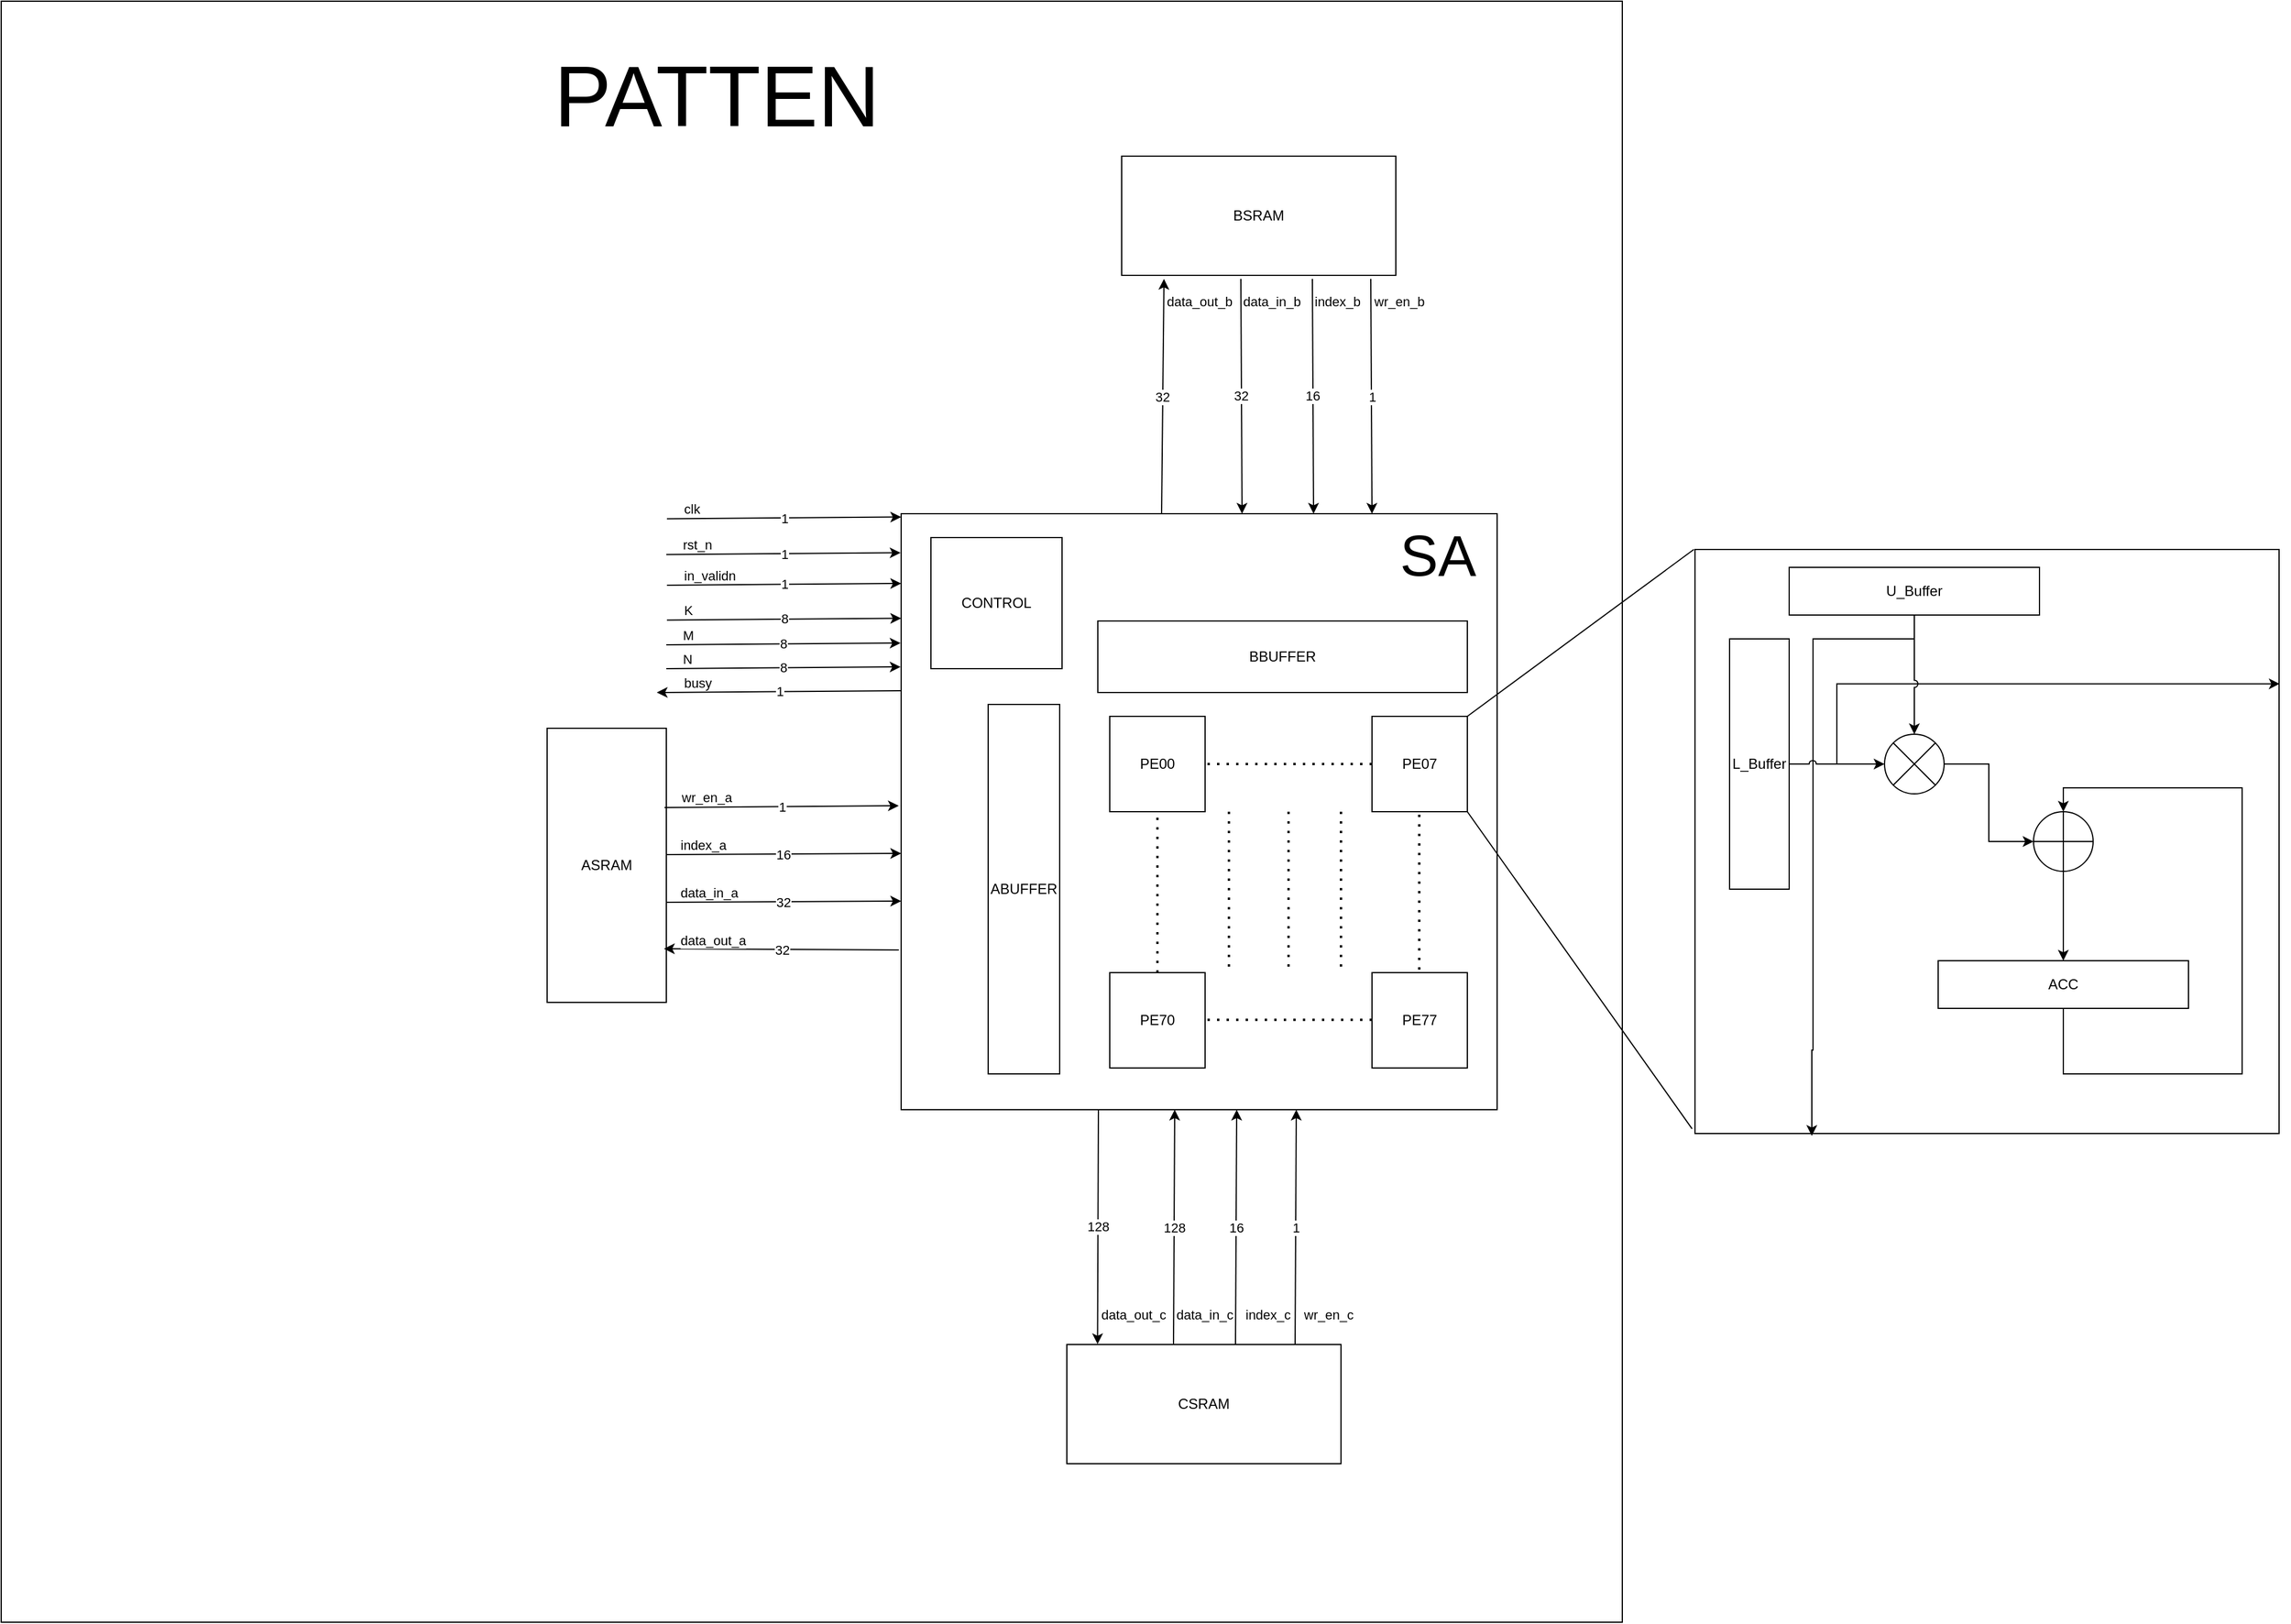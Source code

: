 <mxfile version="26.0.14">
  <diagram name="第 1 页" id="oxNDZti3ONMTFiFaA6Zh">
    <mxGraphModel dx="1646" dy="1591" grid="1" gridSize="10" guides="1" tooltips="1" connect="1" arrows="1" fold="1" page="1" pageScale="1" pageWidth="827" pageHeight="1169" math="0" shadow="0">
      <root>
        <mxCell id="0" />
        <mxCell id="1" parent="0" />
        <mxCell id="EVYODXjEfWts-_Gynw_X-84" value="" style="whiteSpace=wrap;html=1;aspect=fixed;movable=0;resizable=0;rotatable=0;deletable=0;editable=0;locked=1;connectable=0;" vertex="1" parent="1">
          <mxGeometry x="-480" y="-90" width="1360" height="1360" as="geometry" />
        </mxCell>
        <mxCell id="EVYODXjEfWts-_Gynw_X-1" value="ASRAM" style="rounded=0;whiteSpace=wrap;html=1;" vertex="1" parent="1">
          <mxGeometry x="-22" y="520" width="100" height="230" as="geometry" />
        </mxCell>
        <mxCell id="EVYODXjEfWts-_Gynw_X-2" value="BSRAM" style="rounded=0;whiteSpace=wrap;html=1;" vertex="1" parent="1">
          <mxGeometry x="460" y="40" width="230" height="100" as="geometry" />
        </mxCell>
        <mxCell id="EVYODXjEfWts-_Gynw_X-4" value="" style="whiteSpace=wrap;html=1;aspect=fixed;" vertex="1" parent="1">
          <mxGeometry x="275" y="340" width="500" height="500" as="geometry" />
        </mxCell>
        <mxCell id="EVYODXjEfWts-_Gynw_X-5" value="" style="endArrow=classic;html=1;rounded=0;entryX=-0.002;entryY=0.217;entryDx=0;entryDy=0;entryPerimeter=0;" edge="1" parent="1">
          <mxGeometry relative="1" as="geometry">
            <mxPoint x="76.5" y="586.5" as="sourcePoint" />
            <mxPoint x="273.0" y="585" as="targetPoint" />
          </mxGeometry>
        </mxCell>
        <mxCell id="EVYODXjEfWts-_Gynw_X-6" value="1" style="edgeLabel;resizable=0;html=1;;align=center;verticalAlign=middle;" connectable="0" vertex="1" parent="EVYODXjEfWts-_Gynw_X-5">
          <mxGeometry relative="1" as="geometry" />
        </mxCell>
        <mxCell id="EVYODXjEfWts-_Gynw_X-7" value="wr_en_a" style="edgeLabel;resizable=0;html=1;;align=left;verticalAlign=bottom;" connectable="0" vertex="1" parent="EVYODXjEfWts-_Gynw_X-5">
          <mxGeometry x="-1" relative="1" as="geometry">
            <mxPoint x="12" as="offset" />
          </mxGeometry>
        </mxCell>
        <mxCell id="EVYODXjEfWts-_Gynw_X-8" value="16" style="endArrow=classic;html=1;rounded=0;entryX=0.005;entryY=0.365;entryDx=0;entryDy=0;entryPerimeter=0;" edge="1" parent="1">
          <mxGeometry relative="1" as="geometry">
            <mxPoint x="78" y="626" as="sourcePoint" />
            <mxPoint x="275" y="625" as="targetPoint" />
          </mxGeometry>
        </mxCell>
        <mxCell id="EVYODXjEfWts-_Gynw_X-10" value="index_a" style="edgeLabel;resizable=0;html=1;;align=left;verticalAlign=bottom;" connectable="0" vertex="1" parent="EVYODXjEfWts-_Gynw_X-8">
          <mxGeometry x="-1" relative="1" as="geometry">
            <mxPoint x="10" as="offset" />
          </mxGeometry>
        </mxCell>
        <mxCell id="EVYODXjEfWts-_Gynw_X-11" value="32" style="endArrow=classic;html=1;rounded=0;entryX=0.005;entryY=0.365;entryDx=0;entryDy=0;entryPerimeter=0;" edge="1" parent="1">
          <mxGeometry relative="1" as="geometry">
            <mxPoint x="78" y="666" as="sourcePoint" />
            <mxPoint x="275" y="665" as="targetPoint" />
          </mxGeometry>
        </mxCell>
        <mxCell id="EVYODXjEfWts-_Gynw_X-13" value="data_in_a" style="edgeLabel;resizable=0;html=1;;align=left;verticalAlign=bottom;" connectable="0" vertex="1" parent="EVYODXjEfWts-_Gynw_X-11">
          <mxGeometry x="-1" relative="1" as="geometry">
            <mxPoint x="10" as="offset" />
          </mxGeometry>
        </mxCell>
        <mxCell id="EVYODXjEfWts-_Gynw_X-14" value="32" style="endArrow=classic;html=1;rounded=0;entryX=0.005;entryY=0.365;entryDx=0;entryDy=0;entryPerimeter=0;" edge="1" parent="1">
          <mxGeometry relative="1" as="geometry">
            <mxPoint x="273" y="706" as="sourcePoint" />
            <mxPoint x="76" y="705" as="targetPoint" />
          </mxGeometry>
        </mxCell>
        <mxCell id="EVYODXjEfWts-_Gynw_X-16" value="data_out_a" style="edgeLabel;resizable=0;html=1;;align=left;verticalAlign=bottom;" connectable="0" vertex="1" parent="EVYODXjEfWts-_Gynw_X-14">
          <mxGeometry x="-1" relative="1" as="geometry">
            <mxPoint x="-185" as="offset" />
          </mxGeometry>
        </mxCell>
        <mxCell id="EVYODXjEfWts-_Gynw_X-27" value="PE00" style="whiteSpace=wrap;html=1;aspect=fixed;" vertex="1" parent="1">
          <mxGeometry x="450" y="510" width="80" height="80" as="geometry" />
        </mxCell>
        <mxCell id="EVYODXjEfWts-_Gynw_X-28" value="PE70" style="whiteSpace=wrap;html=1;aspect=fixed;" vertex="1" parent="1">
          <mxGeometry x="450" y="725" width="80" height="80" as="geometry" />
        </mxCell>
        <mxCell id="EVYODXjEfWts-_Gynw_X-29" value="PE77" style="whiteSpace=wrap;html=1;aspect=fixed;" vertex="1" parent="1">
          <mxGeometry x="670" y="725" width="80" height="80" as="geometry" />
        </mxCell>
        <mxCell id="EVYODXjEfWts-_Gynw_X-30" value="PE07" style="whiteSpace=wrap;html=1;aspect=fixed;" vertex="1" parent="1">
          <mxGeometry x="670" y="510" width="80" height="80" as="geometry" />
        </mxCell>
        <mxCell id="EVYODXjEfWts-_Gynw_X-32" value="CSRAM" style="rounded=0;whiteSpace=wrap;html=1;" vertex="1" parent="1">
          <mxGeometry x="414" y="1037" width="230" height="100" as="geometry" />
        </mxCell>
        <mxCell id="EVYODXjEfWts-_Gynw_X-40" value="" style="endArrow=classic;html=1;rounded=0;entryX=0.005;entryY=0.365;entryDx=0;entryDy=0;entryPerimeter=0;" edge="1" parent="1">
          <mxGeometry relative="1" as="geometry">
            <mxPoint x="605.5" y="1037" as="sourcePoint" />
            <mxPoint x="606.5" y="840" as="targetPoint" />
          </mxGeometry>
        </mxCell>
        <mxCell id="EVYODXjEfWts-_Gynw_X-41" value="1" style="edgeLabel;resizable=0;html=1;;align=center;verticalAlign=middle;rotation=90;horizontal=0;" connectable="0" vertex="1" parent="EVYODXjEfWts-_Gynw_X-40">
          <mxGeometry relative="1" as="geometry" />
        </mxCell>
        <mxCell id="EVYODXjEfWts-_Gynw_X-42" value="wr_en_c" style="edgeLabel;resizable=0;html=1;;align=left;verticalAlign=bottom;rotation=90;horizontal=0;" connectable="0" vertex="1" parent="EVYODXjEfWts-_Gynw_X-40">
          <mxGeometry x="-1" relative="1" as="geometry">
            <mxPoint x="5" y="-17" as="offset" />
          </mxGeometry>
        </mxCell>
        <mxCell id="EVYODXjEfWts-_Gynw_X-43" value="16" style="endArrow=classic;html=1;rounded=0;entryX=0.005;entryY=0.365;entryDx=0;entryDy=0;entryPerimeter=0;" edge="1" parent="1">
          <mxGeometry relative="1" as="geometry">
            <mxPoint x="555.5" y="1037" as="sourcePoint" />
            <mxPoint x="556.5" y="840" as="targetPoint" />
          </mxGeometry>
        </mxCell>
        <mxCell id="EVYODXjEfWts-_Gynw_X-44" value="index_c" style="edgeLabel;resizable=0;html=1;;align=left;verticalAlign=bottom;rotation=90;horizontal=0;" connectable="0" vertex="1" parent="EVYODXjEfWts-_Gynw_X-43">
          <mxGeometry x="-1" relative="1" as="geometry">
            <mxPoint x="6" y="-17" as="offset" />
          </mxGeometry>
        </mxCell>
        <mxCell id="EVYODXjEfWts-_Gynw_X-45" value="128" style="endArrow=classic;html=1;rounded=0;entryX=0.005;entryY=0.365;entryDx=0;entryDy=0;entryPerimeter=0;" edge="1" parent="1">
          <mxGeometry relative="1" as="geometry">
            <mxPoint x="503.5" y="1037" as="sourcePoint" />
            <mxPoint x="504.5" y="840" as="targetPoint" />
          </mxGeometry>
        </mxCell>
        <mxCell id="EVYODXjEfWts-_Gynw_X-46" value="data_in_c" style="edgeLabel;resizable=0;html=1;;align=left;verticalAlign=bottom;rotation=90;horizontal=0;" connectable="0" vertex="1" parent="EVYODXjEfWts-_Gynw_X-45">
          <mxGeometry x="-1" relative="1" as="geometry">
            <mxPoint y="-17" as="offset" />
          </mxGeometry>
        </mxCell>
        <mxCell id="EVYODXjEfWts-_Gynw_X-47" value="128" style="endArrow=classic;html=1;rounded=0;entryX=0.112;entryY=-0.003;entryDx=0;entryDy=0;entryPerimeter=0;exitX=0.331;exitY=1;exitDx=0;exitDy=0;exitPerimeter=0;" edge="1" parent="1" source="EVYODXjEfWts-_Gynw_X-4" target="EVYODXjEfWts-_Gynw_X-32">
          <mxGeometry relative="1" as="geometry">
            <mxPoint x="443.5" y="840" as="sourcePoint" />
            <mxPoint x="445.5" y="1037" as="targetPoint" />
          </mxGeometry>
        </mxCell>
        <mxCell id="EVYODXjEfWts-_Gynw_X-48" value="data_out_c" style="edgeLabel;resizable=0;html=1;;align=left;verticalAlign=bottom;rotation=90;horizontal=0;" connectable="0" vertex="1" parent="EVYODXjEfWts-_Gynw_X-47">
          <mxGeometry x="-1" relative="1" as="geometry">
            <mxPoint y="180" as="offset" />
          </mxGeometry>
        </mxCell>
        <mxCell id="EVYODXjEfWts-_Gynw_X-49" value="ABUFFER" style="rounded=0;whiteSpace=wrap;html=1;" vertex="1" parent="1">
          <mxGeometry x="348" y="500" width="60" height="310" as="geometry" />
        </mxCell>
        <mxCell id="EVYODXjEfWts-_Gynw_X-51" value="BBUFFER" style="rounded=0;whiteSpace=wrap;html=1;" vertex="1" parent="1">
          <mxGeometry x="440" y="430" width="310" height="60" as="geometry" />
        </mxCell>
        <mxCell id="EVYODXjEfWts-_Gynw_X-53" value="CONTROL" style="whiteSpace=wrap;html=1;aspect=fixed;" vertex="1" parent="1">
          <mxGeometry x="300" y="360" width="110" height="110" as="geometry" />
        </mxCell>
        <mxCell id="EVYODXjEfWts-_Gynw_X-54" value="" style="whiteSpace=wrap;html=1;aspect=fixed;" vertex="1" parent="1">
          <mxGeometry x="941" y="370" width="490" height="490" as="geometry" />
        </mxCell>
        <mxCell id="EVYODXjEfWts-_Gynw_X-55" value="" style="endArrow=none;html=1;rounded=0;" edge="1" parent="1">
          <mxGeometry width="50" height="50" relative="1" as="geometry">
            <mxPoint x="750" y="510" as="sourcePoint" />
            <mxPoint x="940" y="370" as="targetPoint" />
          </mxGeometry>
        </mxCell>
        <mxCell id="EVYODXjEfWts-_Gynw_X-56" value="" style="endArrow=none;html=1;rounded=0;exitX=1;exitY=1;exitDx=0;exitDy=0;entryX=-0.005;entryY=0.992;entryDx=0;entryDy=0;entryPerimeter=0;" edge="1" parent="1" source="EVYODXjEfWts-_Gynw_X-30" target="EVYODXjEfWts-_Gynw_X-54">
          <mxGeometry width="50" height="50" relative="1" as="geometry">
            <mxPoint x="850" y="610" as="sourcePoint" />
            <mxPoint x="950" y="670" as="targetPoint" />
          </mxGeometry>
        </mxCell>
        <mxCell id="EVYODXjEfWts-_Gynw_X-72" style="edgeStyle=orthogonalEdgeStyle;rounded=0;orthogonalLoop=1;jettySize=auto;html=1;entryX=1.001;entryY=0.23;entryDx=0;entryDy=0;entryPerimeter=0;jumpStyle=arc;jumpSize=20;startArrow=none;startFill=0;" edge="1" parent="1" target="EVYODXjEfWts-_Gynw_X-54">
          <mxGeometry relative="1" as="geometry">
            <mxPoint x="1060" y="550" as="sourcePoint" />
            <mxPoint x="1402.96" y="461.63" as="targetPoint" />
            <Array as="points">
              <mxPoint x="1060" y="483" />
            </Array>
          </mxGeometry>
        </mxCell>
        <mxCell id="EVYODXjEfWts-_Gynw_X-58" value="L_Buffer" style="rounded=0;whiteSpace=wrap;html=1;" vertex="1" parent="1">
          <mxGeometry x="970" y="445" width="50" height="210" as="geometry" />
        </mxCell>
        <mxCell id="EVYODXjEfWts-_Gynw_X-74" style="edgeStyle=orthogonalEdgeStyle;rounded=0;orthogonalLoop=1;jettySize=auto;html=1;exitX=1;exitY=0.5;exitDx=0;exitDy=0;entryX=0.2;entryY=1.004;entryDx=0;entryDy=0;entryPerimeter=0;" edge="1" parent="1" source="EVYODXjEfWts-_Gynw_X-59" target="EVYODXjEfWts-_Gynw_X-54">
          <mxGeometry relative="1" as="geometry">
            <Array as="points">
              <mxPoint x="1125" y="445" />
              <mxPoint x="1040" y="445" />
              <mxPoint x="1040" y="790" />
              <mxPoint x="1039" y="790" />
            </Array>
          </mxGeometry>
        </mxCell>
        <mxCell id="EVYODXjEfWts-_Gynw_X-59" value="U_Buffer" style="rounded=0;whiteSpace=wrap;html=1;rotation=90;horizontal=0;" vertex="1" parent="1">
          <mxGeometry x="1105" y="300" width="40" height="210" as="geometry" />
        </mxCell>
        <mxCell id="EVYODXjEfWts-_Gynw_X-60" value="" style="verticalLabelPosition=bottom;verticalAlign=top;html=1;shape=mxgraph.flowchart.or;" vertex="1" parent="1">
          <mxGeometry x="1100" y="525" width="50" height="50" as="geometry" />
        </mxCell>
        <mxCell id="EVYODXjEfWts-_Gynw_X-68" style="edgeStyle=orthogonalEdgeStyle;rounded=0;orthogonalLoop=1;jettySize=auto;html=1;exitX=0.5;exitY=1;exitDx=0;exitDy=0;exitPerimeter=0;" edge="1" parent="1" source="EVYODXjEfWts-_Gynw_X-61" target="EVYODXjEfWts-_Gynw_X-64">
          <mxGeometry relative="1" as="geometry" />
        </mxCell>
        <mxCell id="EVYODXjEfWts-_Gynw_X-61" value="" style="verticalLabelPosition=bottom;verticalAlign=top;html=1;shape=mxgraph.flowchart.summing_function;" vertex="1" parent="1">
          <mxGeometry x="1225" y="590" width="50" height="50" as="geometry" />
        </mxCell>
        <mxCell id="EVYODXjEfWts-_Gynw_X-62" value="" style="endArrow=classic;html=1;rounded=0;entryX=0;entryY=0.5;entryDx=0;entryDy=0;entryPerimeter=0;jumpStyle=arc;" edge="1" parent="1" target="EVYODXjEfWts-_Gynw_X-60">
          <mxGeometry width="50" height="50" relative="1" as="geometry">
            <mxPoint x="1020" y="550" as="sourcePoint" />
            <mxPoint x="1070" y="500" as="targetPoint" />
            <Array as="points" />
          </mxGeometry>
        </mxCell>
        <mxCell id="EVYODXjEfWts-_Gynw_X-64" value="ACC" style="rounded=0;whiteSpace=wrap;html=1;rotation=90;horizontal=0;" vertex="1" parent="1">
          <mxGeometry x="1230" y="630" width="40" height="210" as="geometry" />
        </mxCell>
        <mxCell id="EVYODXjEfWts-_Gynw_X-69" style="edgeStyle=orthogonalEdgeStyle;rounded=0;orthogonalLoop=1;jettySize=auto;html=1;entryX=0.5;entryY=0;entryDx=0;entryDy=0;entryPerimeter=0;exitX=1;exitY=0.5;exitDx=0;exitDy=0;" edge="1" parent="1" source="EVYODXjEfWts-_Gynw_X-64" target="EVYODXjEfWts-_Gynw_X-61">
          <mxGeometry relative="1" as="geometry">
            <Array as="points">
              <mxPoint x="1250" y="810" />
              <mxPoint x="1400" y="810" />
              <mxPoint x="1400" y="570" />
              <mxPoint x="1250" y="570" />
            </Array>
          </mxGeometry>
        </mxCell>
        <mxCell id="EVYODXjEfWts-_Gynw_X-70" style="edgeStyle=orthogonalEdgeStyle;rounded=0;orthogonalLoop=1;jettySize=auto;html=1;exitX=1;exitY=0.5;exitDx=0;exitDy=0;exitPerimeter=0;entryX=0;entryY=0.5;entryDx=0;entryDy=0;entryPerimeter=0;" edge="1" parent="1" source="EVYODXjEfWts-_Gynw_X-60" target="EVYODXjEfWts-_Gynw_X-61">
          <mxGeometry relative="1" as="geometry" />
        </mxCell>
        <mxCell id="EVYODXjEfWts-_Gynw_X-71" style="edgeStyle=orthogonalEdgeStyle;rounded=0;orthogonalLoop=1;jettySize=auto;html=1;exitX=1;exitY=0.5;exitDx=0;exitDy=0;jumpStyle=arc;" edge="1" parent="1" source="EVYODXjEfWts-_Gynw_X-59" target="EVYODXjEfWts-_Gynw_X-60">
          <mxGeometry relative="1" as="geometry" />
        </mxCell>
        <mxCell id="EVYODXjEfWts-_Gynw_X-75" value="" style="endArrow=none;dashed=1;html=1;dashPattern=1 3;strokeWidth=2;rounded=0;entryX=0.5;entryY=1;entryDx=0;entryDy=0;exitX=0.5;exitY=0;exitDx=0;exitDy=0;" edge="1" parent="1" source="EVYODXjEfWts-_Gynw_X-28" target="EVYODXjEfWts-_Gynw_X-27">
          <mxGeometry width="50" height="50" relative="1" as="geometry">
            <mxPoint x="560" y="740" as="sourcePoint" />
            <mxPoint x="610" y="690" as="targetPoint" />
          </mxGeometry>
        </mxCell>
        <mxCell id="EVYODXjEfWts-_Gynw_X-77" value="" style="endArrow=none;dashed=1;html=1;dashPattern=1 3;strokeWidth=2;rounded=0;entryX=1;entryY=0.5;entryDx=0;entryDy=0;exitX=0;exitY=0.5;exitDx=0;exitDy=0;" edge="1" parent="1" source="EVYODXjEfWts-_Gynw_X-30" target="EVYODXjEfWts-_Gynw_X-27">
          <mxGeometry width="50" height="50" relative="1" as="geometry">
            <mxPoint x="500" y="735" as="sourcePoint" />
            <mxPoint x="500" y="600" as="targetPoint" />
          </mxGeometry>
        </mxCell>
        <mxCell id="EVYODXjEfWts-_Gynw_X-79" value="" style="endArrow=none;dashed=1;html=1;dashPattern=1 3;strokeWidth=2;rounded=0;entryX=1;entryY=0.5;entryDx=0;entryDy=0;exitX=0;exitY=0.5;exitDx=0;exitDy=0;" edge="1" parent="1">
          <mxGeometry width="50" height="50" relative="1" as="geometry">
            <mxPoint x="670" y="764.66" as="sourcePoint" />
            <mxPoint x="530" y="764.66" as="targetPoint" />
          </mxGeometry>
        </mxCell>
        <mxCell id="EVYODXjEfWts-_Gynw_X-80" value="" style="endArrow=none;dashed=1;html=1;dashPattern=1 3;strokeWidth=2;rounded=0;entryX=0.5;entryY=1;entryDx=0;entryDy=0;exitX=0.5;exitY=0;exitDx=0;exitDy=0;" edge="1" parent="1">
          <mxGeometry width="50" height="50" relative="1" as="geometry">
            <mxPoint x="550" y="720" as="sourcePoint" />
            <mxPoint x="550" y="585" as="targetPoint" />
          </mxGeometry>
        </mxCell>
        <mxCell id="EVYODXjEfWts-_Gynw_X-81" value="" style="endArrow=none;dashed=1;html=1;dashPattern=1 3;strokeWidth=2;rounded=0;entryX=0.5;entryY=1;entryDx=0;entryDy=0;exitX=0.5;exitY=0;exitDx=0;exitDy=0;" edge="1" parent="1">
          <mxGeometry width="50" height="50" relative="1" as="geometry">
            <mxPoint x="600" y="720" as="sourcePoint" />
            <mxPoint x="600" y="585" as="targetPoint" />
          </mxGeometry>
        </mxCell>
        <mxCell id="EVYODXjEfWts-_Gynw_X-82" value="" style="endArrow=none;dashed=1;html=1;dashPattern=1 3;strokeWidth=2;rounded=0;entryX=0.5;entryY=1;entryDx=0;entryDy=0;exitX=0.5;exitY=0;exitDx=0;exitDy=0;" edge="1" parent="1">
          <mxGeometry width="50" height="50" relative="1" as="geometry">
            <mxPoint x="644" y="720" as="sourcePoint" />
            <mxPoint x="644" y="585" as="targetPoint" />
          </mxGeometry>
        </mxCell>
        <mxCell id="EVYODXjEfWts-_Gynw_X-83" value="" style="endArrow=none;dashed=1;html=1;dashPattern=1 3;strokeWidth=2;rounded=0;entryX=0.5;entryY=1;entryDx=0;entryDy=0;exitX=0.5;exitY=0;exitDx=0;exitDy=0;" edge="1" parent="1">
          <mxGeometry width="50" height="50" relative="1" as="geometry">
            <mxPoint x="709.66" y="722.5" as="sourcePoint" />
            <mxPoint x="709.66" y="587.5" as="targetPoint" />
          </mxGeometry>
        </mxCell>
        <mxCell id="EVYODXjEfWts-_Gynw_X-85" value="&lt;font style=&quot;font-size: 72px;&quot;&gt;PATTEN&lt;/font&gt;" style="text;html=1;align=center;verticalAlign=middle;resizable=0;points=[];autosize=1;strokeColor=none;fillColor=none;" vertex="1" parent="1">
          <mxGeometry x="-30" y="-60" width="300" height="100" as="geometry" />
        </mxCell>
        <mxCell id="EVYODXjEfWts-_Gynw_X-86" value="&lt;font style=&quot;font-size: 48px;&quot;&gt;SA&lt;/font&gt;" style="text;html=1;align=center;verticalAlign=middle;resizable=0;points=[];autosize=1;strokeColor=none;fillColor=none;" vertex="1" parent="1">
          <mxGeometry x="680" y="340" width="90" height="70" as="geometry" />
        </mxCell>
        <mxCell id="EVYODXjEfWts-_Gynw_X-88" value="" style="endArrow=classic;html=1;rounded=0;entryX=-0.002;entryY=0.217;entryDx=0;entryDy=0;entryPerimeter=0;" edge="1" parent="1">
          <mxGeometry relative="1" as="geometry">
            <mxPoint x="78.5" y="344.25" as="sourcePoint" />
            <mxPoint x="275.0" y="342.75" as="targetPoint" />
          </mxGeometry>
        </mxCell>
        <mxCell id="EVYODXjEfWts-_Gynw_X-89" value="1" style="edgeLabel;resizable=0;html=1;;align=center;verticalAlign=middle;" connectable="0" vertex="1" parent="EVYODXjEfWts-_Gynw_X-88">
          <mxGeometry relative="1" as="geometry" />
        </mxCell>
        <mxCell id="EVYODXjEfWts-_Gynw_X-90" value="clk" style="edgeLabel;resizable=0;html=1;;align=left;verticalAlign=bottom;" connectable="0" vertex="1" parent="EVYODXjEfWts-_Gynw_X-88">
          <mxGeometry x="-1" relative="1" as="geometry">
            <mxPoint x="12" as="offset" />
          </mxGeometry>
        </mxCell>
        <mxCell id="EVYODXjEfWts-_Gynw_X-91" value="" style="endArrow=classic;html=1;rounded=0;entryX=-0.002;entryY=0.217;entryDx=0;entryDy=0;entryPerimeter=0;" edge="1" parent="1">
          <mxGeometry relative="1" as="geometry">
            <mxPoint x="78" y="374.25" as="sourcePoint" />
            <mxPoint x="274.5" y="372.75" as="targetPoint" />
          </mxGeometry>
        </mxCell>
        <mxCell id="EVYODXjEfWts-_Gynw_X-92" value="1" style="edgeLabel;resizable=0;html=1;;align=center;verticalAlign=middle;" connectable="0" vertex="1" parent="EVYODXjEfWts-_Gynw_X-91">
          <mxGeometry relative="1" as="geometry" />
        </mxCell>
        <mxCell id="EVYODXjEfWts-_Gynw_X-93" value="rst_n" style="edgeLabel;resizable=0;html=1;;align=left;verticalAlign=bottom;" connectable="0" vertex="1" parent="EVYODXjEfWts-_Gynw_X-91">
          <mxGeometry x="-1" relative="1" as="geometry">
            <mxPoint x="12" as="offset" />
          </mxGeometry>
        </mxCell>
        <mxCell id="EVYODXjEfWts-_Gynw_X-94" value="" style="endArrow=classic;html=1;rounded=0;entryX=-0.002;entryY=0.217;entryDx=0;entryDy=0;entryPerimeter=0;" edge="1" parent="1">
          <mxGeometry relative="1" as="geometry">
            <mxPoint x="78.5" y="400" as="sourcePoint" />
            <mxPoint x="275.0" y="398.5" as="targetPoint" />
          </mxGeometry>
        </mxCell>
        <mxCell id="EVYODXjEfWts-_Gynw_X-95" value="1" style="edgeLabel;resizable=0;html=1;;align=center;verticalAlign=middle;" connectable="0" vertex="1" parent="EVYODXjEfWts-_Gynw_X-94">
          <mxGeometry relative="1" as="geometry" />
        </mxCell>
        <mxCell id="EVYODXjEfWts-_Gynw_X-96" value="in_validn" style="edgeLabel;resizable=0;html=1;;align=left;verticalAlign=bottom;" connectable="0" vertex="1" parent="EVYODXjEfWts-_Gynw_X-94">
          <mxGeometry x="-1" relative="1" as="geometry">
            <mxPoint x="12" as="offset" />
          </mxGeometry>
        </mxCell>
        <mxCell id="EVYODXjEfWts-_Gynw_X-98" value="8" style="endArrow=classic;html=1;rounded=0;entryX=-0.002;entryY=0.217;entryDx=0;entryDy=0;entryPerimeter=0;" edge="1" parent="1">
          <mxGeometry relative="1" as="geometry">
            <mxPoint x="78.5" y="429.25" as="sourcePoint" />
            <mxPoint x="275.0" y="427.75" as="targetPoint" />
          </mxGeometry>
        </mxCell>
        <mxCell id="EVYODXjEfWts-_Gynw_X-100" value="K" style="edgeLabel;resizable=0;html=1;;align=left;verticalAlign=bottom;" connectable="0" vertex="1" parent="EVYODXjEfWts-_Gynw_X-98">
          <mxGeometry x="-1" relative="1" as="geometry">
            <mxPoint x="12" as="offset" />
          </mxGeometry>
        </mxCell>
        <mxCell id="EVYODXjEfWts-_Gynw_X-104" value="8" style="endArrow=classic;html=1;rounded=0;entryX=-0.002;entryY=0.217;entryDx=0;entryDy=0;entryPerimeter=0;" edge="1" parent="1">
          <mxGeometry relative="1" as="geometry">
            <mxPoint x="78" y="450" as="sourcePoint" />
            <mxPoint x="274.5" y="448.5" as="targetPoint" />
          </mxGeometry>
        </mxCell>
        <mxCell id="EVYODXjEfWts-_Gynw_X-105" value="M" style="edgeLabel;resizable=0;html=1;;align=left;verticalAlign=bottom;" connectable="0" vertex="1" parent="EVYODXjEfWts-_Gynw_X-104">
          <mxGeometry x="-1" relative="1" as="geometry">
            <mxPoint x="12" as="offset" />
          </mxGeometry>
        </mxCell>
        <mxCell id="EVYODXjEfWts-_Gynw_X-106" value="8" style="endArrow=classic;html=1;rounded=0;entryX=-0.002;entryY=0.217;entryDx=0;entryDy=0;entryPerimeter=0;" edge="1" parent="1">
          <mxGeometry relative="1" as="geometry">
            <mxPoint x="78" y="470" as="sourcePoint" />
            <mxPoint x="274.5" y="468.5" as="targetPoint" />
          </mxGeometry>
        </mxCell>
        <mxCell id="EVYODXjEfWts-_Gynw_X-107" value="N" style="edgeLabel;resizable=0;html=1;;align=left;verticalAlign=bottom;" connectable="0" vertex="1" parent="EVYODXjEfWts-_Gynw_X-106">
          <mxGeometry x="-1" relative="1" as="geometry">
            <mxPoint x="12" as="offset" />
          </mxGeometry>
        </mxCell>
        <mxCell id="EVYODXjEfWts-_Gynw_X-111" value="1" style="endArrow=classic;html=1;rounded=0;exitX=0.001;exitY=0.297;exitDx=0;exitDy=0;exitPerimeter=0;" edge="1" parent="1" source="EVYODXjEfWts-_Gynw_X-4">
          <mxGeometry relative="1" as="geometry">
            <mxPoint x="260" y="490" as="sourcePoint" />
            <mxPoint x="70" y="490" as="targetPoint" />
          </mxGeometry>
        </mxCell>
        <mxCell id="EVYODXjEfWts-_Gynw_X-112" value="busy" style="edgeLabel;resizable=0;html=1;;align=left;verticalAlign=bottom;" connectable="0" vertex="1" parent="EVYODXjEfWts-_Gynw_X-111">
          <mxGeometry x="-1" relative="1" as="geometry">
            <mxPoint x="-185" y="2" as="offset" />
          </mxGeometry>
        </mxCell>
        <mxCell id="EVYODXjEfWts-_Gynw_X-17" value="" style="endArrow=classic;html=1;rounded=0;entryX=0.005;entryY=0.365;entryDx=0;entryDy=0;entryPerimeter=0;" edge="1" parent="1">
          <mxGeometry relative="1" as="geometry">
            <mxPoint x="669" y="143" as="sourcePoint" />
            <mxPoint x="670" y="340" as="targetPoint" />
          </mxGeometry>
        </mxCell>
        <mxCell id="EVYODXjEfWts-_Gynw_X-18" value="1" style="edgeLabel;resizable=0;html=1;;align=center;verticalAlign=middle;rotation=90;horizontal=0;" connectable="0" vertex="1" parent="EVYODXjEfWts-_Gynw_X-17">
          <mxGeometry relative="1" as="geometry" />
        </mxCell>
        <mxCell id="EVYODXjEfWts-_Gynw_X-19" value="wr_en_b" style="edgeLabel;resizable=0;html=1;;align=left;verticalAlign=bottom;rotation=90;horizontal=0;" connectable="0" vertex="1" parent="EVYODXjEfWts-_Gynw_X-17">
          <mxGeometry x="-1" relative="1" as="geometry">
            <mxPoint x="1" y="27" as="offset" />
          </mxGeometry>
        </mxCell>
        <mxCell id="EVYODXjEfWts-_Gynw_X-20" value="16" style="endArrow=classic;html=1;rounded=0;entryX=0.005;entryY=0.365;entryDx=0;entryDy=0;entryPerimeter=0;" edge="1" parent="1">
          <mxGeometry relative="1" as="geometry">
            <mxPoint x="620" y="143" as="sourcePoint" />
            <mxPoint x="621" y="340" as="targetPoint" />
          </mxGeometry>
        </mxCell>
        <mxCell id="EVYODXjEfWts-_Gynw_X-21" value="index_b" style="edgeLabel;resizable=0;html=1;;align=left;verticalAlign=bottom;rotation=90;horizontal=0;" connectable="0" vertex="1" parent="EVYODXjEfWts-_Gynw_X-20">
          <mxGeometry x="-1" relative="1" as="geometry">
            <mxPoint y="27" as="offset" />
          </mxGeometry>
        </mxCell>
        <mxCell id="EVYODXjEfWts-_Gynw_X-22" value="32" style="endArrow=classic;html=1;rounded=0;entryX=0.005;entryY=0.365;entryDx=0;entryDy=0;entryPerimeter=0;" edge="1" parent="1">
          <mxGeometry relative="1" as="geometry">
            <mxPoint x="560" y="143" as="sourcePoint" />
            <mxPoint x="561" y="340" as="targetPoint" />
          </mxGeometry>
        </mxCell>
        <mxCell id="EVYODXjEfWts-_Gynw_X-23" value="data_in_b" style="edgeLabel;resizable=0;html=1;;align=left;verticalAlign=bottom;rotation=90;horizontal=0;" connectable="0" vertex="1" parent="EVYODXjEfWts-_Gynw_X-22">
          <mxGeometry x="-1" relative="1" as="geometry">
            <mxPoint y="27" as="offset" />
          </mxGeometry>
        </mxCell>
        <mxCell id="EVYODXjEfWts-_Gynw_X-24" value="32" style="endArrow=classic;html=1;rounded=0;entryX=0.005;entryY=0.365;entryDx=0;entryDy=0;entryPerimeter=0;" edge="1" parent="1">
          <mxGeometry relative="1" as="geometry">
            <mxPoint x="493.5" y="340" as="sourcePoint" />
            <mxPoint x="495.5" y="143" as="targetPoint" />
          </mxGeometry>
        </mxCell>
        <mxCell id="EVYODXjEfWts-_Gynw_X-25" value="data_out_b" style="edgeLabel;resizable=0;html=1;;align=left;verticalAlign=bottom;rotation=90;horizontal=0;" connectable="0" vertex="1" parent="EVYODXjEfWts-_Gynw_X-24">
          <mxGeometry x="-1" relative="1" as="geometry">
            <mxPoint x="2" y="-170" as="offset" />
          </mxGeometry>
        </mxCell>
      </root>
    </mxGraphModel>
  </diagram>
</mxfile>
